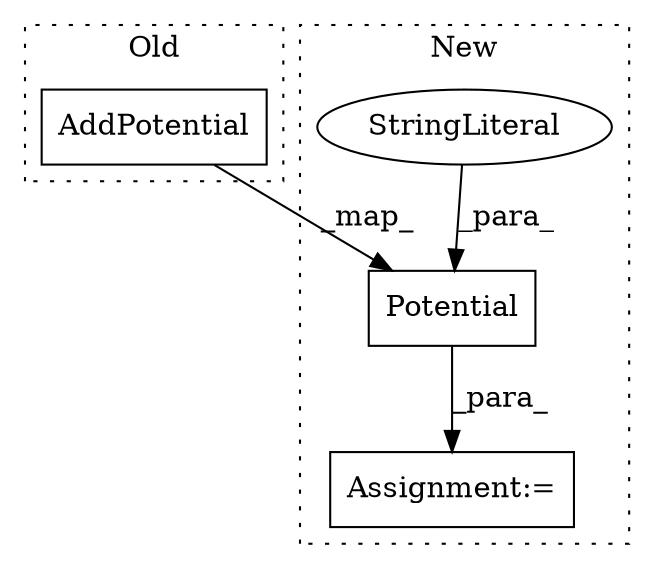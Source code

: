 digraph G {
subgraph cluster0 {
1 [label="AddPotential" a="32" s="159,180" l="13,1" shape="box"];
label = "Old";
style="dotted";
}
subgraph cluster1 {
2 [label="Potential" a="32" s="156,179" l="10,1" shape="box"];
3 [label="StringLiteral" a="45" s="166" l="4" shape="ellipse"];
4 [label="Assignment:=" a="7" s="155" l="1" shape="box"];
label = "New";
style="dotted";
}
1 -> 2 [label="_map_"];
2 -> 4 [label="_para_"];
3 -> 2 [label="_para_"];
}